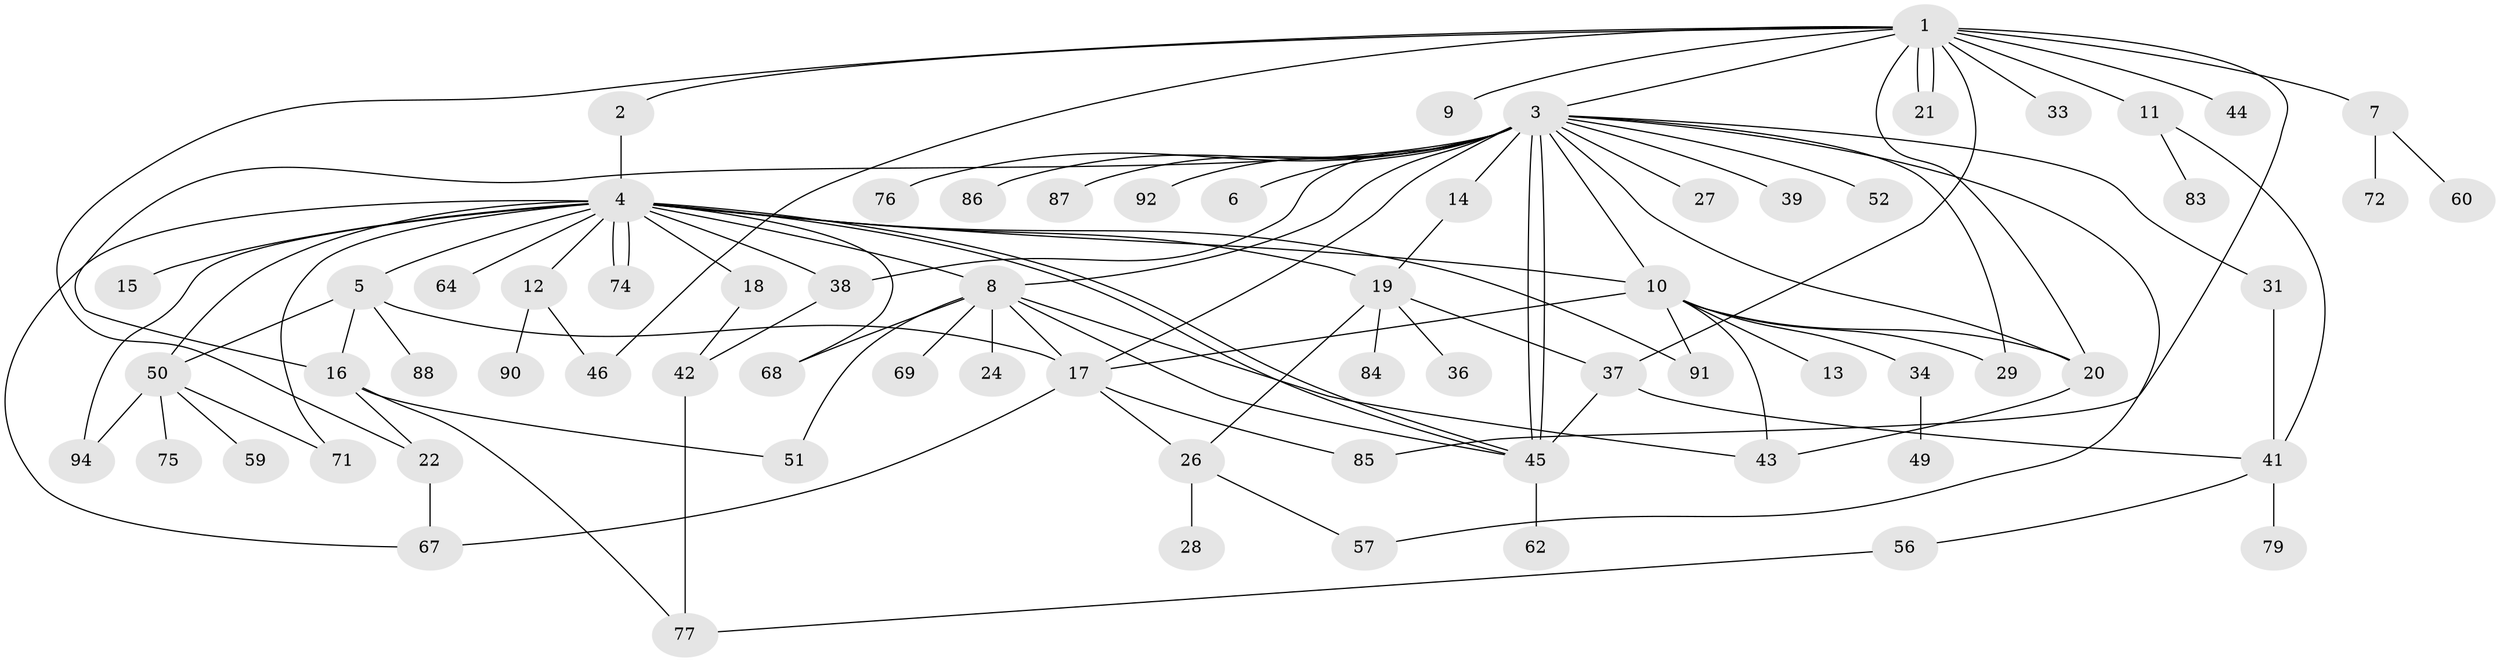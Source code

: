 // original degree distribution, {14: 0.010638297872340425, 2: 0.32978723404255317, 21: 0.010638297872340425, 20: 0.010638297872340425, 5: 0.05319148936170213, 1: 0.35106382978723405, 4: 0.0425531914893617, 8: 0.02127659574468085, 9: 0.010638297872340425, 3: 0.1276595744680851, 6: 0.031914893617021274}
// Generated by graph-tools (version 1.1) at 2025/41/03/06/25 10:41:51]
// undirected, 70 vertices, 108 edges
graph export_dot {
graph [start="1"]
  node [color=gray90,style=filled];
  1 [super="+61"];
  2;
  3 [super="+54"];
  4 [super="+70"];
  5;
  6;
  7 [super="+47"];
  8 [super="+58"];
  9;
  10 [super="+73"];
  11;
  12 [super="+65"];
  13;
  14;
  15 [super="+48"];
  16 [super="+40"];
  17 [super="+23"];
  18;
  19 [super="+53"];
  20 [super="+30"];
  21;
  22;
  24 [super="+25"];
  26 [super="+66"];
  27;
  28 [super="+32"];
  29;
  31 [super="+78"];
  33 [super="+63"];
  34 [super="+35"];
  36;
  37 [super="+80"];
  38;
  39;
  41;
  42 [super="+81"];
  43;
  44 [super="+93"];
  45;
  46;
  49;
  50 [super="+82"];
  51 [super="+55"];
  52;
  56;
  57;
  59;
  60;
  62;
  64;
  67 [super="+89"];
  68;
  69;
  71;
  72;
  74;
  75;
  76;
  77;
  79;
  83;
  84;
  85;
  86;
  87;
  88;
  90;
  91;
  92;
  94;
  1 -- 2;
  1 -- 3;
  1 -- 7;
  1 -- 9;
  1 -- 11;
  1 -- 21;
  1 -- 21;
  1 -- 22;
  1 -- 33;
  1 -- 44;
  1 -- 46;
  1 -- 85;
  1 -- 20;
  1 -- 37;
  2 -- 4;
  3 -- 6;
  3 -- 8;
  3 -- 10;
  3 -- 14;
  3 -- 17;
  3 -- 27;
  3 -- 31;
  3 -- 38;
  3 -- 39;
  3 -- 45 [weight=2];
  3 -- 45;
  3 -- 52;
  3 -- 57;
  3 -- 76;
  3 -- 86;
  3 -- 87;
  3 -- 92;
  3 -- 29;
  3 -- 16;
  3 -- 20;
  4 -- 5;
  4 -- 8;
  4 -- 12 [weight=2];
  4 -- 15;
  4 -- 18;
  4 -- 19;
  4 -- 38;
  4 -- 45;
  4 -- 45;
  4 -- 50;
  4 -- 64;
  4 -- 68;
  4 -- 71;
  4 -- 74;
  4 -- 74;
  4 -- 94;
  4 -- 91;
  4 -- 10;
  4 -- 67;
  5 -- 16;
  5 -- 50;
  5 -- 88;
  5 -- 17;
  7 -- 60;
  7 -- 72;
  8 -- 24;
  8 -- 43;
  8 -- 51;
  8 -- 68;
  8 -- 17;
  8 -- 69;
  8 -- 45;
  10 -- 13;
  10 -- 17;
  10 -- 20;
  10 -- 29;
  10 -- 34;
  10 -- 43;
  10 -- 91;
  11 -- 41;
  11 -- 83;
  12 -- 90;
  12 -- 46;
  14 -- 19;
  16 -- 22;
  16 -- 77;
  16 -- 51;
  17 -- 26;
  17 -- 85;
  17 -- 67;
  18 -- 42;
  19 -- 26;
  19 -- 36;
  19 -- 37;
  19 -- 84;
  20 -- 43;
  22 -- 67;
  26 -- 28;
  26 -- 57;
  31 -- 41;
  34 -- 49;
  37 -- 41;
  37 -- 45;
  38 -- 42;
  41 -- 56;
  41 -- 79;
  42 -- 77;
  45 -- 62;
  50 -- 59;
  50 -- 71;
  50 -- 75;
  50 -- 94;
  56 -- 77;
}
